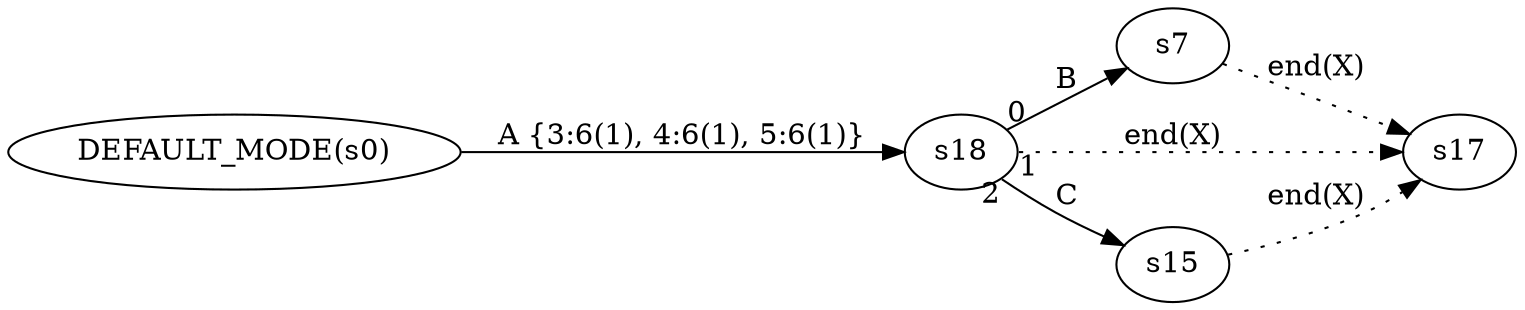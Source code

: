 digraph ATN {
  rankdir=LR;

  "DEFAULT_MODE(s0)" -> s18 [label="A {3:6(1), 4:6(1), 5:6(1)}"]
  s18 -> s7 [label=B taillabel=0]
  s7 -> s17 [label="end(X)" style=dotted]
  s18 -> s17 [label="end(X)" taillabel=1 style=dotted]
  s18 -> s15 [label=C taillabel=2]
  s15 -> s17 [label="end(X)" style=dotted]
}